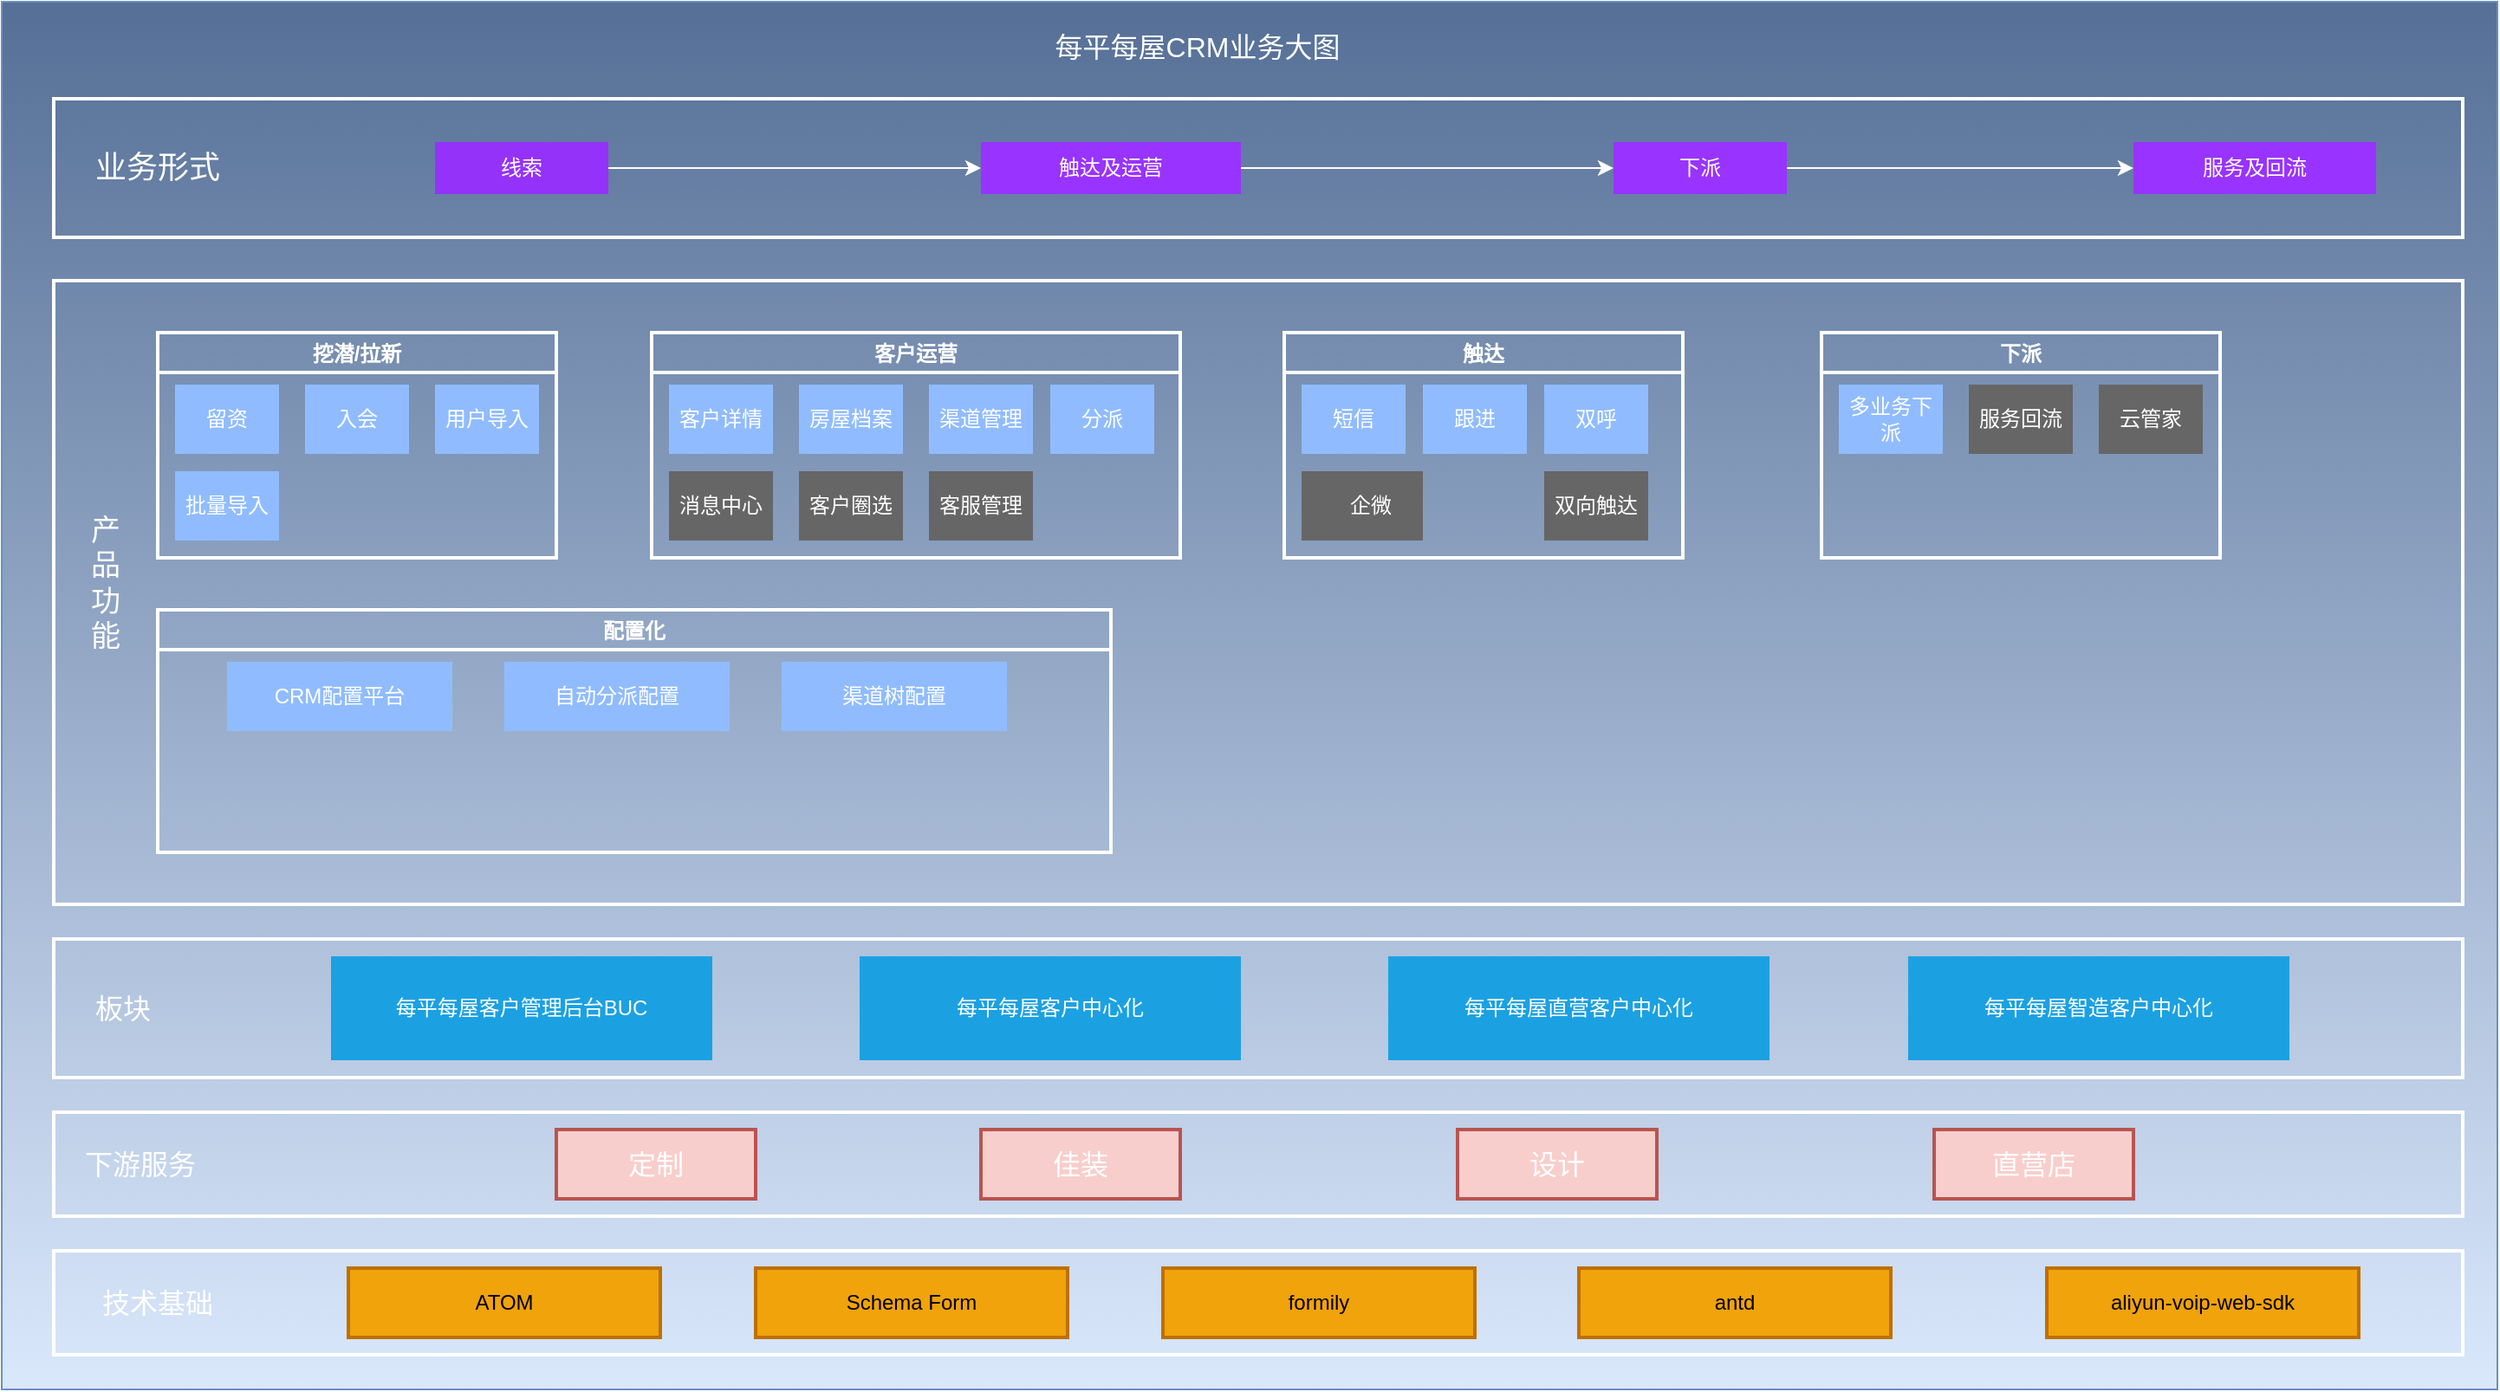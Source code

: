 <mxfile version="17.1.2" type="github">
  <diagram id="_Y5LTQmzuMb5N7KYShm6" name="第 1 页">
    <mxGraphModel dx="1426" dy="712" grid="1" gridSize="10" guides="1" tooltips="1" connect="1" arrows="1" fold="1" page="1" pageScale="1" pageWidth="1169" pageHeight="827" math="0" shadow="0">
      <root>
        <mxCell id="0" />
        <mxCell id="1" parent="0" />
        <mxCell id="bwYaWfdodfE0C4HcY9af-1" value="" style="rounded=0;whiteSpace=wrap;html=1;fillColor=#dae8fc;strokeColor=#6c8ebf;gradientDirection=north;movable=0;gradientColor=#556F96;" parent="1" vertex="1">
          <mxGeometry x="20" y="29" width="1440" height="801" as="geometry" />
        </mxCell>
        <mxCell id="bwYaWfdodfE0C4HcY9af-5" value="" style="rounded=0;whiteSpace=wrap;html=1;strokeColor=#FFFFFF;fillColor=none;strokeWidth=2;" parent="1" vertex="1">
          <mxGeometry x="50" y="85" width="1390" height="80" as="geometry" />
        </mxCell>
        <mxCell id="bwYaWfdodfE0C4HcY9af-6" value="&lt;font color=&quot;#ffffff&quot; style=&quot;font-size: 18px&quot;&gt;业务形式&lt;/font&gt;" style="text;html=1;strokeColor=none;fillColor=none;align=center;verticalAlign=middle;whiteSpace=wrap;rounded=0;dashed=1;" parent="1" vertex="1">
          <mxGeometry x="40" y="115" width="140" height="20" as="geometry" />
        </mxCell>
        <mxCell id="bwYaWfdodfE0C4HcY9af-16" value="" style="rounded=0;whiteSpace=wrap;html=1;strokeWidth=2;gradientDirection=north;fillColor=none;strokeColor=#FFFFFF;" parent="1" vertex="1">
          <mxGeometry x="50" y="190" width="1390" height="360" as="geometry" />
        </mxCell>
        <mxCell id="bwYaWfdodfE0C4HcY9af-7" value="&lt;font color=&quot;#ffffff&quot;&gt;线索&lt;/font&gt;" style="rounded=0;whiteSpace=wrap;html=1;dashed=1;strokeColor=none;strokeWidth=2;fillColor=#9532FA;" parent="1" vertex="1">
          <mxGeometry x="270" y="110" width="100" height="30" as="geometry" />
        </mxCell>
        <mxCell id="bwYaWfdodfE0C4HcY9af-11" value="" style="edgeStyle=orthogonalEdgeStyle;rounded=0;orthogonalLoop=1;jettySize=auto;html=1;exitX=1;exitY=0.5;exitDx=0;exitDy=0;fontColor=#FFFFFF;strokeColor=#FFFFFF;" parent="1" source="bwYaWfdodfE0C4HcY9af-7" target="bwYaWfdodfE0C4HcY9af-10" edge="1">
          <mxGeometry relative="1" as="geometry">
            <mxPoint x="560" y="125" as="sourcePoint" />
          </mxGeometry>
        </mxCell>
        <mxCell id="bwYaWfdodfE0C4HcY9af-13" value="" style="edgeStyle=orthogonalEdgeStyle;rounded=0;orthogonalLoop=1;jettySize=auto;html=1;strokeColor=#FFFFFF;" parent="1" source="bwYaWfdodfE0C4HcY9af-10" target="bwYaWfdodfE0C4HcY9af-12" edge="1">
          <mxGeometry relative="1" as="geometry" />
        </mxCell>
        <mxCell id="bwYaWfdodfE0C4HcY9af-10" value="触达及运营" style="rounded=0;whiteSpace=wrap;html=1;dashed=1;strokeColor=none;strokeWidth=2;fillColor=#9933FF;fontColor=#FFFFFF;" parent="1" vertex="1">
          <mxGeometry x="585" y="110" width="150" height="30" as="geometry" />
        </mxCell>
        <mxCell id="bwYaWfdodfE0C4HcY9af-15" value="" style="edgeStyle=orthogonalEdgeStyle;rounded=0;orthogonalLoop=1;jettySize=auto;html=1;strokeColor=#FFFFFF;" parent="1" source="bwYaWfdodfE0C4HcY9af-12" target="bwYaWfdodfE0C4HcY9af-14" edge="1">
          <mxGeometry relative="1" as="geometry" />
        </mxCell>
        <mxCell id="bwYaWfdodfE0C4HcY9af-12" value="下派" style="rounded=0;whiteSpace=wrap;html=1;dashed=1;strokeColor=none;strokeWidth=2;fillColor=#9933FF;fontColor=#FFFFFF;" parent="1" vertex="1">
          <mxGeometry x="950" y="110" width="100" height="30" as="geometry" />
        </mxCell>
        <mxCell id="bwYaWfdodfE0C4HcY9af-14" value="服务及回流" style="rounded=0;whiteSpace=wrap;html=1;dashed=1;strokeColor=none;strokeWidth=2;fillColor=#9933FF;fontColor=#FFFFFF;" parent="1" vertex="1">
          <mxGeometry x="1250" y="110" width="140" height="30" as="geometry" />
        </mxCell>
        <mxCell id="bwYaWfdodfE0C4HcY9af-17" value="&lt;font color=&quot;#ffffff&quot; style=&quot;font-size: 17px&quot;&gt;产品功能&lt;/font&gt;" style="text;html=1;strokeColor=none;fillColor=none;align=center;verticalAlign=middle;whiteSpace=wrap;rounded=0;dashed=1;" parent="1" vertex="1">
          <mxGeometry x="70" y="320" width="20" height="90" as="geometry" />
        </mxCell>
        <mxCell id="bwYaWfdodfE0C4HcY9af-19" value="挖潜/拉新" style="swimlane;strokeColor=#FFFFFF;strokeWidth=2;fillColor=none;gradientColor=#ffffff;gradientDirection=north;startSize=23;fontColor=#FFFFFF;" parent="1" vertex="1">
          <mxGeometry x="110" y="220" width="230" height="130" as="geometry">
            <mxRectangle x="110" y="240" width="130" height="23" as="alternateBounds" />
          </mxGeometry>
        </mxCell>
        <mxCell id="bwYaWfdodfE0C4HcY9af-31" value="&lt;font&gt;留&lt;/font&gt;资&lt;span style=&quot;font-family: monospace; font-size: 0px;&quot;&gt;%3CmxGraphModel%3E%3Croot%3E%3CmxCell%20id%3D%220%22%2F%3E%3CmxCell%20id%3D%221%22%20parent%3D%220%22%2F%3E%3CmxCell%20id%3D%222%22%20value%3D%22%26lt%3Bfont%20color%3D%26quot%3B%23ffffff%26quot%3B%26gt%3B%E7%BA%BF%E7%B4%A2%26lt%3B%2Ffont%26gt%3B%22%20style%3D%22rounded%3D0%3BwhiteSpace%3Dwrap%3Bhtml%3D1%3Bdashed%3D1%3BstrokeColor%3Dnone%3BstrokeWidth%3D2%3BfillColor%3D%23B5739D%3B%22%20vertex%3D%221%22%20parent%3D%221%22%3E%3CmxGeometry%20x%3D%22170%22%20y%3D%22175%22%20width%3D%2270%22%20height%3D%2230%22%20as%3D%22geometry%22%2F%3E%3C%2FmxCell%3E%3C%2Froot%3E%3C%2FmxGraphModel%3E&lt;/span&gt;" style="rounded=0;whiteSpace=wrap;html=1;dashed=1;strokeColor=none;strokeWidth=2;fillColor=#90BCFF;gradientDirection=north;fontColor=#FFFFFF;" parent="bwYaWfdodfE0C4HcY9af-19" vertex="1">
          <mxGeometry x="10" y="30" width="60" height="40" as="geometry" />
        </mxCell>
        <mxCell id="bwYaWfdodfE0C4HcY9af-34" value="入会&lt;span style=&quot;font-family: monospace ; font-size: 0px&quot;&gt;3CmxGraphModel%3E%3Croot%3E%3CmxCell%20id%3D%220%22%2F%3E%3CmxCell%20id%3D%221%22%20parent%3D%220%22%2F%3E%3CmxCell%20id%3D%222%22%20value%3D%22%26lt%3Bfont%20color%3D%26quot%3B%23ffffff%26quot%3B%26gt%3B%E7%BA%BF%E7%B4%A2%26lt%3B%2Ffont%26gt%3B%22%20style%3D%22rounded%3D0%3BwhiteSpace%3Dwrap%3Bhtml%3D1%3Bdashed%3D1%3BstrokeColor%3Dnone%3BstrokeWidth%3D2%3BfillColor%3D%23B5739D%3B%22%20vertex%3D%221%22%20parent%3D%221%22%3E%3CmxGeometry%20x%3D%22170%22%20y%3D%22175%22%20width%3D%2270%22%20height%3D%2230%22%20as%3D%22geometry%22%2F%3E%3C%2FmxCell%3E%3C%2Froot%3E%3C%2FmxGraphModel%3E&lt;/span&gt;" style="rounded=0;whiteSpace=wrap;html=1;dashed=1;strokeColor=none;strokeWidth=2;fillColor=#90BCFF;gradientDirection=north;fontColor=#FFFFFF;" parent="bwYaWfdodfE0C4HcY9af-19" vertex="1">
          <mxGeometry x="85" y="30" width="60" height="40" as="geometry" />
        </mxCell>
        <mxCell id="bwYaWfdodfE0C4HcY9af-35" value="用户导入&lt;span style=&quot;color: rgba(0 , 0 , 0 , 0) ; font-family: monospace ; font-size: 0px&quot;&gt;%3CmxGraphModel%3E%3Croot%3E%3CmxCell%20id%3D%220%22%2F%3E%3CmxCell%20id%3D%221%22%20parent%3D%220%22%2F%3E%3CmxCell%20id%3D%222%22%20value%3D%22%E5%85%A5%E4%BC%9A%26lt%3Bspan%20style%3D%26quot%3Bfont-family%3A%20monospace%20%3B%20font-size%3A%200px%26quot%3B%26gt%3B3CmxGraphModel%253E%253Croot%253E%253CmxCell%2520id%253D%25220%2522%252F%253E%253CmxCell%2520id%253D%25221%2522%2520parent%253D%25220%2522%252F%253E%253CmxCell%2520id%253D%25222%2522%2520value%253D%2522%2526lt%253Bfont%2520color%253D%2526quot%253B%2523ffffff%2526quot%253B%2526gt%253B%25E7%25BA%25BF%25E7%25B4%25A2%2526lt%253B%252Ffont%2526gt%253B%2522%2520style%253D%2522rounded%253D0%253BwhiteSpace%253Dwrap%253Bhtml%253D1%253Bdashed%253D1%253BstrokeColor%253Dnone%253BstrokeWidth%253D2%253BfillColor%253D%2523B5739D%253B%2522%2520vertex%253D%25221%2522%2520parent%253D%25221%2522%253E%253CmxGeometry%2520x%253D%2522170%2522%2520y%253D%2522175%2522%2520width%253D%252270%2522%2520height%253D%252230%2522%2520as%253D%2522geometry%2522%252F%253E%253C%252FmxCell%253E%253C%252Froot%253E%253C%252FmxGraphModel%253E%26lt%3B%2Fspan%26gt%3B%22%20style%3D%22rounded%3D0%3BwhiteSpace%3Dwrap%3Bhtml%3D1%3Bdashed%3D1%3BstrokeColor%3Dnone%3BstrokeWidth%3D2%3BfillColor%3D%2390BCFF%3BgradientDirection%3Dnorth%3BfontColor%3D%23FFFFFF%3B%22%20vertex%3D%221%22%20parent%3D%221%22%3E%3CmxGeometry%20x%3D%22225%22%20y%3D%22250%22%20width%3D%2260%22%20height%3D%2240%22%20as%3D%22geometry%22%2F%3E%3C%2FmxCell%3E%3C%2Froot%3E%3C%2FmxGraphModel%3E&lt;/span&gt;" style="rounded=0;whiteSpace=wrap;html=1;dashed=1;strokeColor=none;strokeWidth=2;fillColor=#90BCFF;gradientDirection=north;fontColor=#FFFFFF;" parent="bwYaWfdodfE0C4HcY9af-19" vertex="1">
          <mxGeometry x="160" y="30" width="60" height="40" as="geometry" />
        </mxCell>
        <mxCell id="bwYaWfdodfE0C4HcY9af-36" value="批量导入&lt;span style=&quot;color: rgba(0 , 0 , 0 , 0) ; font-family: monospace ; font-size: 0px&quot;&gt;%3CmxGraphModel%3E%3Croot%3E%3CmxCell%20id%3D%220%22%2F%3E%3CmxCell%20id%3D%221%22%20parent%3D%220%22%2F%3E%3CmxCell%20id%3D%222%22%20value%3D%22%E5%85%A5%E4%BC%9A%26lt%3Bspan%20style%3D%26quot%3Bfont-family%3A%20monospace%20%3B%20font-size%3A%200px%26quot%3B%26gt%3B3CmxGraphModel%253E%253Croot%253E%253CmxCell%2520id%253D%25220%2522%252F%253E%253CmxCell%2520id%253D%25221%2522%2520parent%253D%25220%2522%252F%253E%253CmxCell%2520id%253D%25222%2522%2520value%253D%2522%2526lt%253Bfont%2520color%253D%2526quot%253B%2523ffffff%2526quot%253B%2526gt%253B%25E7%25BA%25BF%25E7%25B4%25A2%2526lt%253B%252Ffont%2526gt%253B%2522%2520style%253D%2522rounded%253D0%253BwhiteSpace%253Dwrap%253Bhtml%253D1%253Bdashed%253D1%253BstrokeColor%253Dnone%253BstrokeWidth%253D2%253BfillColor%253D%2523B5739D%253B%2522%2520vertex%253D%25221%2522%2520parent%253D%25221%2522%253E%253CmxGeometry%2520x%253D%2522170%2522%2520y%253D%2522175%2522%2520width%253D%252270%2522%2520height%253D%252230%2522%2520as%253D%2522geometry%2522%252F%253E%253C%252FmxCell%253E%253C%252Froot%253E%253C%252FmxGraphModel%253E%26lt%3B%2Fspan%26gt%3B%22%20style%3D%22rounded%3D0%3BwhiteSpace%3Dwrap%3Bhtml%3D1%3Bdashed%3D1%3BstrokeColor%3Dnone%3BstrokeWidth%3D2%3BfillColor%3D%2390BCFF%3BgradientDirection%3Dnorth%3BfontColor%3D%23FFFFFF%3B%22%20vertex%3D%221%22%20parent%3D%221%22%3E%3CmxGeometry%20x%3D%22225%22%20y%3D%22250%22%20width%3D%2260%22%20height%3D%2240%22%20as%3D%22geometry%22%2F%3E%3C%2FmxCell%3E%3C%2Froot%3E%3C%2FmxGraphModel%3E&lt;/span&gt;" style="rounded=0;whiteSpace=wrap;html=1;dashed=1;strokeColor=none;strokeWidth=2;fillColor=#90BCFF;gradientDirection=north;fontColor=#FFFFFF;" parent="1" vertex="1">
          <mxGeometry x="120" y="300" width="60" height="40" as="geometry" />
        </mxCell>
        <mxCell id="bwYaWfdodfE0C4HcY9af-37" value="客户运营" style="swimlane;strokeColor=#FFFFFF;strokeWidth=2;fillColor=none;gradientColor=#ffffff;gradientDirection=north;fontColor=#FFFFFF;" parent="1" vertex="1">
          <mxGeometry x="395" y="220" width="305" height="130" as="geometry">
            <mxRectangle x="110" y="240" width="130" height="23" as="alternateBounds" />
          </mxGeometry>
        </mxCell>
        <mxCell id="bwYaWfdodfE0C4HcY9af-38" value="客户详情" style="rounded=0;whiteSpace=wrap;html=1;dashed=1;strokeColor=none;strokeWidth=2;fillColor=#90BCFF;gradientDirection=north;fontColor=#FFFFFF;" parent="bwYaWfdodfE0C4HcY9af-37" vertex="1">
          <mxGeometry x="10" y="30" width="60" height="40" as="geometry" />
        </mxCell>
        <mxCell id="bwYaWfdodfE0C4HcY9af-39" value="房屋档案" style="rounded=0;whiteSpace=wrap;html=1;dashed=1;strokeColor=none;strokeWidth=2;fillColor=#90BCFF;gradientDirection=north;fontColor=#FFFFFF;" parent="bwYaWfdodfE0C4HcY9af-37" vertex="1">
          <mxGeometry x="85" y="30" width="60" height="40" as="geometry" />
        </mxCell>
        <mxCell id="bwYaWfdodfE0C4HcY9af-40" value="渠道管理&lt;span style=&quot;color: rgba(0 , 0 , 0 , 0) ; font-family: monospace ; font-size: 0px&quot;&gt;%3CmxGraphModel%3E%3Croot%3E%3CmxCell%20id%3D%220%22%2F%3E%3CmxCell%20id%3D%221%22%20parent%3D%220%22%2F%3E%3CmxCell%20id%3D%222%22%20value%3D%22%E5%85%A5%E4%BC%9A%26lt%3Bspan%20style%3D%26quot%3Bfont-family%3A%20monospace%20%3B%20font-size%3A%200px%26quot%3B%26gt%3B3CmxGraphModel%253E%253Croot%253E%253CmxCell%2520id%253D%25220%2522%252F%253E%253CmxCell%2520id%253D%25221%2522%2520parent%253D%25220%2522%252F%253E%253CmxCell%2520id%253D%25222%2522%2520value%253D%2522%2526lt%253Bfont%2520color%253D%2526quot%253B%2523ffffff%2526quot%253B%2526gt%253B%25E7%25BA%25BF%25E7%25B4%25A2%2526lt%253B%252Ffont%2526gt%253B%2522%2520style%253D%2522rounded%253D0%253BwhiteSpace%253Dwrap%253Bhtml%253D1%253Bdashed%253D1%253BstrokeColor%253Dnone%253BstrokeWidth%253D2%253BfillColor%253D%2523B5739D%253B%2522%2520vertex%253D%25221%2522%2520parent%253D%25221%2522%253E%253CmxGeometry%2520x%253D%2522170%2522%2520y%253D%2522175%2522%2520width%253D%252270%2522%2520height%253D%252230%2522%2520as%253D%2522geometry%2522%252F%253E%253C%252FmxCell%253E%253C%252Froot%253E%253C%252FmxGraphModel%253E%26lt%3B%2Fspan%26gt%3B%22%20style%3D%22rounded%3D0%3BwhiteSpace%3Dwrap%3Bhtml%3D1%3Bdashed%3D1%3BstrokeColor%3Dnone%3BstrokeWidth%3D2%3BfillColor%3D%2390BCFF%3BgradientDirection%3Dnorth%3BfontColor%3D%23FFFFFF%3B%22%20vertex%3D%221%22%20parent%3D%221%22%3E%3CmxGeometry%20x%3D%22225%22%20y%3D%22250%22%20width%3D%2260%22%20height%3D%2240%22%20as%3D%22geometry%22%2F%3E%3C%2FmxCell%3E%3C%2Froot%3E%3C%2FmxGraphModel%3E&lt;/span&gt;" style="rounded=0;whiteSpace=wrap;html=1;dashed=1;strokeColor=none;strokeWidth=2;fillColor=#90BCFF;gradientDirection=north;fontColor=#FFFFFF;" parent="bwYaWfdodfE0C4HcY9af-37" vertex="1">
          <mxGeometry x="160" y="30" width="60" height="40" as="geometry" />
        </mxCell>
        <mxCell id="bwYaWfdodfE0C4HcY9af-46" value="分派" style="rounded=0;whiteSpace=wrap;html=1;dashed=1;strokeColor=none;strokeWidth=2;fillColor=#90BCFF;gradientDirection=north;fontColor=#FFFFFF;" parent="bwYaWfdodfE0C4HcY9af-37" vertex="1">
          <mxGeometry x="230" y="30" width="60" height="40" as="geometry" />
        </mxCell>
        <mxCell id="bwYaWfdodfE0C4HcY9af-51" value="客户圈选" style="rounded=0;whiteSpace=wrap;html=1;dashed=1;strokeColor=none;strokeWidth=2;fillColor=#666666;gradientDirection=north;fontColor=#FFFFFF;" parent="bwYaWfdodfE0C4HcY9af-37" vertex="1">
          <mxGeometry x="85" y="80" width="60" height="40" as="geometry" />
        </mxCell>
        <mxCell id="kZM8sqfFHhyPms-0oT-2-8" value="客服管理" style="rounded=0;whiteSpace=wrap;html=1;dashed=1;strokeColor=none;strokeWidth=2;fillColor=#666666;gradientDirection=north;fontColor=#FFFFFF;" parent="bwYaWfdodfE0C4HcY9af-37" vertex="1">
          <mxGeometry x="160" y="80" width="60" height="40" as="geometry" />
        </mxCell>
        <mxCell id="Wau9Gw6_sfsYt9Wz2bvp-1" value="消息中心" style="rounded=0;whiteSpace=wrap;html=1;dashed=1;strokeColor=none;strokeWidth=2;fillColor=#666666;gradientDirection=north;fontColor=#FFFFFF;" parent="bwYaWfdodfE0C4HcY9af-37" vertex="1">
          <mxGeometry x="10" y="80" width="60" height="40" as="geometry" />
        </mxCell>
        <mxCell id="bwYaWfdodfE0C4HcY9af-42" value="下派" style="swimlane;strokeColor=#FFFFFF;strokeWidth=2;fillColor=none;gradientColor=#ffffff;gradientDirection=north;fontColor=#FFFFFF;" parent="1" vertex="1">
          <mxGeometry x="1070" y="220" width="230" height="130" as="geometry">
            <mxRectangle x="110" y="240" width="130" height="23" as="alternateBounds" />
          </mxGeometry>
        </mxCell>
        <mxCell id="bwYaWfdodfE0C4HcY9af-43" value="多业务下派" style="rounded=0;whiteSpace=wrap;html=1;dashed=1;strokeColor=none;strokeWidth=2;fillColor=#90BCFF;gradientDirection=north;fontColor=#FFFFFF;" parent="bwYaWfdodfE0C4HcY9af-42" vertex="1">
          <mxGeometry x="10" y="30" width="60" height="40" as="geometry" />
        </mxCell>
        <mxCell id="bwYaWfdodfE0C4HcY9af-44" value="服务回流" style="rounded=0;whiteSpace=wrap;html=1;dashed=1;strokeColor=none;strokeWidth=2;fillColor=#666666;gradientDirection=north;fontColor=#FFFFFF;" parent="bwYaWfdodfE0C4HcY9af-42" vertex="1">
          <mxGeometry x="85" y="30" width="60" height="40" as="geometry" />
        </mxCell>
        <mxCell id="kZM8sqfFHhyPms-0oT-2-1" value="云管家" style="rounded=0;whiteSpace=wrap;html=1;dashed=1;strokeColor=none;strokeWidth=2;fillColor=#666666;gradientDirection=north;fontColor=#FFFFFF;" parent="bwYaWfdodfE0C4HcY9af-42" vertex="1">
          <mxGeometry x="160" y="30" width="60" height="40" as="geometry" />
        </mxCell>
        <mxCell id="bwYaWfdodfE0C4HcY9af-47" value="触达" style="swimlane;strokeColor=#FFFFFF;strokeWidth=2;fillColor=none;gradientColor=#ffffff;gradientDirection=north;fontColor=#FFFFFF;" parent="1" vertex="1">
          <mxGeometry x="760" y="220" width="230" height="130" as="geometry">
            <mxRectangle x="110" y="240" width="130" height="23" as="alternateBounds" />
          </mxGeometry>
        </mxCell>
        <mxCell id="bwYaWfdodfE0C4HcY9af-48" value="短信" style="rounded=0;whiteSpace=wrap;html=1;dashed=1;strokeColor=none;strokeWidth=2;fillColor=#90BCFF;gradientDirection=north;fontColor=#FFFFFF;" parent="bwYaWfdodfE0C4HcY9af-47" vertex="1">
          <mxGeometry x="10" y="30" width="60" height="40" as="geometry" />
        </mxCell>
        <mxCell id="bwYaWfdodfE0C4HcY9af-49" value="双呼" style="rounded=0;whiteSpace=wrap;html=1;dashed=1;strokeColor=none;strokeWidth=2;fillColor=#90BCFF;gradientDirection=north;fontColor=#FFFFFF;" parent="bwYaWfdodfE0C4HcY9af-47" vertex="1">
          <mxGeometry x="150" y="30" width="60" height="40" as="geometry" />
        </mxCell>
        <mxCell id="bwYaWfdodfE0C4HcY9af-52" value="坐席" style="rounded=0;whiteSpace=wrap;html=1;dashed=1;strokeColor=none;strokeWidth=2;fillColor=#666666;gradientDirection=north;fontColor=#FFFFFF;" parent="bwYaWfdodfE0C4HcY9af-47" vertex="1">
          <mxGeometry x="10" y="80" width="60" height="40" as="geometry" />
        </mxCell>
        <mxCell id="bwYaWfdodfE0C4HcY9af-54" value="双向触达" style="rounded=0;whiteSpace=wrap;html=1;dashed=1;strokeColor=none;strokeWidth=2;fillColor=#666666;gradientDirection=north;fontColor=#FFFFFF;" parent="bwYaWfdodfE0C4HcY9af-47" vertex="1">
          <mxGeometry x="150" y="80" width="60" height="40" as="geometry" />
        </mxCell>
        <mxCell id="bwYaWfdodfE0C4HcY9af-53" value="跟进" style="rounded=0;whiteSpace=wrap;html=1;dashed=1;strokeColor=none;strokeWidth=2;fillColor=#90BCFF;gradientDirection=north;fontColor=#FFFFFF;" parent="bwYaWfdodfE0C4HcY9af-47" vertex="1">
          <mxGeometry x="80" y="30" width="60" height="40" as="geometry" />
        </mxCell>
        <mxCell id="bwYaWfdodfE0C4HcY9af-50" value="企微" style="rounded=0;whiteSpace=wrap;html=1;dashed=1;strokeColor=none;strokeWidth=2;fillColor=#666666;gradientDirection=north;fontColor=#FFFFFF;" parent="1" vertex="1">
          <mxGeometry x="780" y="300" width="60" height="40" as="geometry" />
        </mxCell>
        <mxCell id="kZM8sqfFHhyPms-0oT-2-2" value="配置化" style="swimlane;strokeColor=#FFFFFF;strokeWidth=2;fillColor=none;gradientColor=#ffffff;gradientDirection=north;fontColor=#FFFFFF;" parent="1" vertex="1">
          <mxGeometry x="110" y="380" width="550" height="140" as="geometry">
            <mxRectangle x="110" y="240" width="130" height="23" as="alternateBounds" />
          </mxGeometry>
        </mxCell>
        <mxCell id="kZM8sqfFHhyPms-0oT-2-3" value="CRM配置平台" style="rounded=0;whiteSpace=wrap;html=1;dashed=1;strokeColor=none;strokeWidth=2;fillColor=#90BCFF;gradientDirection=north;fontColor=#FFFFFF;" parent="kZM8sqfFHhyPms-0oT-2-2" vertex="1">
          <mxGeometry x="40" y="30" width="130" height="40" as="geometry" />
        </mxCell>
        <mxCell id="kZM8sqfFHhyPms-0oT-2-6" value="自动分派配置" style="rounded=0;whiteSpace=wrap;html=1;dashed=1;strokeColor=none;strokeWidth=2;fillColor=#90BCFF;gradientDirection=north;fontColor=#FFFFFF;" parent="kZM8sqfFHhyPms-0oT-2-2" vertex="1">
          <mxGeometry x="200" y="30" width="130" height="40" as="geometry" />
        </mxCell>
        <mxCell id="kZM8sqfFHhyPms-0oT-2-7" value="渠道树配置" style="rounded=0;whiteSpace=wrap;html=1;dashed=1;strokeColor=none;strokeWidth=2;fillColor=#90BCFF;gradientDirection=north;fontColor=#FFFFFF;" parent="kZM8sqfFHhyPms-0oT-2-2" vertex="1">
          <mxGeometry x="360" y="30" width="130" height="40" as="geometry" />
        </mxCell>
        <mxCell id="Wau9Gw6_sfsYt9Wz2bvp-5" value="" style="rounded=0;whiteSpace=wrap;html=1;fillColor=none;strokeColor=#FFFFFF;strokeWidth=2;" parent="1" vertex="1">
          <mxGeometry x="50" y="570" width="1390" height="80" as="geometry" />
        </mxCell>
        <mxCell id="Wau9Gw6_sfsYt9Wz2bvp-6" value="每平每屋客户管理后台BUC" style="rounded=0;whiteSpace=wrap;html=1;strokeColor=none;strokeWidth=2;fillColor=#1ba1e2;fontColor=#ffffff;" parent="1" vertex="1">
          <mxGeometry x="210" y="580" width="220" height="60" as="geometry" />
        </mxCell>
        <mxCell id="Wau9Gw6_sfsYt9Wz2bvp-7" value="&lt;font style=&quot;font-size: 16px&quot; color=&quot;#ffffff&quot;&gt;板块&lt;/font&gt;" style="text;html=1;align=center;verticalAlign=middle;whiteSpace=wrap;rounded=0;" parent="1" vertex="1">
          <mxGeometry x="60" y="595" width="60" height="30" as="geometry" />
        </mxCell>
        <mxCell id="Wau9Gw6_sfsYt9Wz2bvp-8" value="每平每屋客户中心化" style="rounded=0;whiteSpace=wrap;html=1;strokeColor=none;strokeWidth=2;fillColor=#1ba1e2;fontColor=#ffffff;" parent="1" vertex="1">
          <mxGeometry x="515" y="580" width="220" height="60" as="geometry" />
        </mxCell>
        <mxCell id="Wau9Gw6_sfsYt9Wz2bvp-9" value="每平每屋直营客户中心化" style="rounded=0;whiteSpace=wrap;html=1;strokeColor=none;strokeWidth=2;fillColor=#1ba1e2;fontColor=#ffffff;" parent="1" vertex="1">
          <mxGeometry x="820" y="580" width="220" height="60" as="geometry" />
        </mxCell>
        <mxCell id="Wau9Gw6_sfsYt9Wz2bvp-10" value="" style="rounded=0;whiteSpace=wrap;html=1;fontSize=16;fontColor=#FFFFFF;strokeColor=#FFFFFF;strokeWidth=2;fillColor=none;" parent="1" vertex="1">
          <mxGeometry x="50" y="670" width="1390" height="60" as="geometry" />
        </mxCell>
        <mxCell id="Wau9Gw6_sfsYt9Wz2bvp-11" value="&lt;font color=&quot;#ffffff&quot;&gt;定制&lt;/font&gt;" style="rounded=0;whiteSpace=wrap;html=1;fontSize=16;strokeColor=#b85450;strokeWidth=2;fillColor=#f8cecc;" parent="1" vertex="1">
          <mxGeometry x="340" y="680" width="115" height="40" as="geometry" />
        </mxCell>
        <mxCell id="Wau9Gw6_sfsYt9Wz2bvp-12" value="&lt;font color=&quot;#ffffff&quot;&gt;佳装&lt;/font&gt;" style="rounded=0;whiteSpace=wrap;html=1;fontSize=16;strokeColor=#b85450;strokeWidth=2;fillColor=#f8cecc;" parent="1" vertex="1">
          <mxGeometry x="585" y="680" width="115" height="40" as="geometry" />
        </mxCell>
        <mxCell id="Wau9Gw6_sfsYt9Wz2bvp-13" value="&lt;font color=&quot;#ffffff&quot;&gt;设计&lt;/font&gt;" style="rounded=0;whiteSpace=wrap;html=1;fontSize=16;strokeColor=#b85450;strokeWidth=2;fillColor=#f8cecc;" parent="1" vertex="1">
          <mxGeometry x="860" y="680" width="115" height="40" as="geometry" />
        </mxCell>
        <mxCell id="Wau9Gw6_sfsYt9Wz2bvp-14" value="&lt;font color=&quot;#ffffff&quot;&gt;直营店&lt;/font&gt;" style="rounded=0;whiteSpace=wrap;html=1;fontSize=16;strokeColor=#b85450;strokeWidth=2;fillColor=#f8cecc;" parent="1" vertex="1">
          <mxGeometry x="1135" y="680" width="115" height="40" as="geometry" />
        </mxCell>
        <mxCell id="Wau9Gw6_sfsYt9Wz2bvp-16" value="下游服务" style="text;html=1;strokeColor=none;fillColor=none;align=center;verticalAlign=middle;whiteSpace=wrap;rounded=0;fontSize=16;fontColor=#FFFFFF;" parent="1" vertex="1">
          <mxGeometry x="50" y="685" width="100" height="30" as="geometry" />
        </mxCell>
        <mxCell id="Wau9Gw6_sfsYt9Wz2bvp-17" value="每平每屋CRM业务大图" style="text;html=1;strokeColor=none;fillColor=none;align=center;verticalAlign=middle;whiteSpace=wrap;rounded=0;fontSize=16;fontColor=#FFFFFF;" parent="1" vertex="1">
          <mxGeometry x="600" y="40" width="220" height="30" as="geometry" />
        </mxCell>
        <mxCell id="i33MMZKC4QId587H4oWA-1" value="每平每屋智造客户中心化" style="rounded=0;whiteSpace=wrap;html=1;strokeColor=none;strokeWidth=2;fillColor=#1ba1e2;fontColor=#ffffff;" vertex="1" parent="1">
          <mxGeometry x="1120" y="580" width="220" height="60" as="geometry" />
        </mxCell>
        <mxCell id="i33MMZKC4QId587H4oWA-2" value="" style="rounded=0;whiteSpace=wrap;html=1;fontSize=16;fontColor=#FFFFFF;strokeColor=#FFFFFF;strokeWidth=2;fillColor=none;" vertex="1" parent="1">
          <mxGeometry x="50" y="750" width="1390" height="60" as="geometry" />
        </mxCell>
        <mxCell id="i33MMZKC4QId587H4oWA-3" value="技术基础" style="text;html=1;strokeColor=none;fillColor=none;align=center;verticalAlign=middle;whiteSpace=wrap;rounded=0;fontSize=16;fontColor=#FFFFFF;" vertex="1" parent="1">
          <mxGeometry x="60" y="765" width="100" height="30" as="geometry" />
        </mxCell>
        <mxCell id="i33MMZKC4QId587H4oWA-4" value="ATOM" style="rounded=0;whiteSpace=wrap;html=1;strokeColor=#BD7000;strokeWidth=2;fillColor=#f0a30a;fontColor=#000000;" vertex="1" parent="1">
          <mxGeometry x="220" y="760" width="180" height="40" as="geometry" />
        </mxCell>
        <mxCell id="i33MMZKC4QId587H4oWA-5" value="formily" style="rounded=0;whiteSpace=wrap;html=1;strokeColor=#BD7000;strokeWidth=2;fillColor=#f0a30a;fontColor=#000000;" vertex="1" parent="1">
          <mxGeometry x="690" y="760" width="180" height="40" as="geometry" />
        </mxCell>
        <mxCell id="i33MMZKC4QId587H4oWA-6" value="antd" style="rounded=0;whiteSpace=wrap;html=1;strokeColor=#BD7000;strokeWidth=2;fillColor=#f0a30a;fontColor=#000000;" vertex="1" parent="1">
          <mxGeometry x="930" y="760" width="180" height="40" as="geometry" />
        </mxCell>
        <mxCell id="i33MMZKC4QId587H4oWA-7" value="aliyun-voip-web-sdk" style="rounded=0;whiteSpace=wrap;html=1;strokeColor=#BD7000;strokeWidth=2;fillColor=#f0a30a;fontColor=#000000;" vertex="1" parent="1">
          <mxGeometry x="1200" y="760" width="180" height="40" as="geometry" />
        </mxCell>
        <mxCell id="i33MMZKC4QId587H4oWA-8" value="Schema Form" style="rounded=0;whiteSpace=wrap;html=1;strokeColor=#BD7000;strokeWidth=2;fillColor=#f0a30a;fontColor=#000000;" vertex="1" parent="1">
          <mxGeometry x="455" y="760" width="180" height="40" as="geometry" />
        </mxCell>
      </root>
    </mxGraphModel>
  </diagram>
</mxfile>
